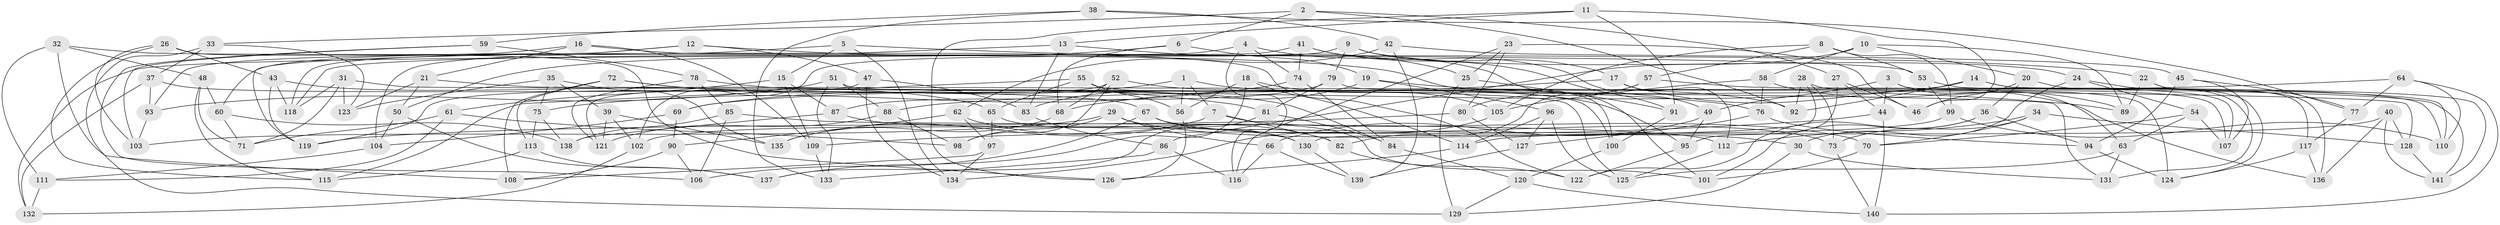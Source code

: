 // Generated by graph-tools (version 1.1) at 2025/03/03/09/25 03:03:07]
// undirected, 141 vertices, 282 edges
graph export_dot {
graph [start="1"]
  node [color=gray90,style=filled];
  1;
  2;
  3;
  4;
  5;
  6;
  7;
  8;
  9;
  10;
  11;
  12;
  13;
  14;
  15;
  16;
  17;
  18;
  19;
  20;
  21;
  22;
  23;
  24;
  25;
  26;
  27;
  28;
  29;
  30;
  31;
  32;
  33;
  34;
  35;
  36;
  37;
  38;
  39;
  40;
  41;
  42;
  43;
  44;
  45;
  46;
  47;
  48;
  49;
  50;
  51;
  52;
  53;
  54;
  55;
  56;
  57;
  58;
  59;
  60;
  61;
  62;
  63;
  64;
  65;
  66;
  67;
  68;
  69;
  70;
  71;
  72;
  73;
  74;
  75;
  76;
  77;
  78;
  79;
  80;
  81;
  82;
  83;
  84;
  85;
  86;
  87;
  88;
  89;
  90;
  91;
  92;
  93;
  94;
  95;
  96;
  97;
  98;
  99;
  100;
  101;
  102;
  103;
  104;
  105;
  106;
  107;
  108;
  109;
  110;
  111;
  112;
  113;
  114;
  115;
  116;
  117;
  118;
  119;
  120;
  121;
  122;
  123;
  124;
  125;
  126;
  127;
  128;
  129;
  130;
  131;
  132;
  133;
  134;
  135;
  136;
  137;
  138;
  139;
  140;
  141;
  1 -- 69;
  1 -- 56;
  1 -- 92;
  1 -- 7;
  2 -- 6;
  2 -- 27;
  2 -- 33;
  2 -- 92;
  3 -- 107;
  3 -- 44;
  3 -- 49;
  3 -- 63;
  4 -- 132;
  4 -- 101;
  4 -- 116;
  4 -- 74;
  5 -- 134;
  5 -- 22;
  5 -- 15;
  5 -- 60;
  6 -- 68;
  6 -- 19;
  6 -- 50;
  7 -- 70;
  7 -- 82;
  7 -- 135;
  8 -- 57;
  8 -- 105;
  8 -- 99;
  8 -- 53;
  9 -- 79;
  9 -- 24;
  9 -- 17;
  9 -- 102;
  10 -- 58;
  10 -- 89;
  10 -- 86;
  10 -- 20;
  11 -- 13;
  11 -- 126;
  11 -- 91;
  11 -- 46;
  12 -- 100;
  12 -- 47;
  12 -- 118;
  12 -- 119;
  13 -- 104;
  13 -- 25;
  13 -- 83;
  14 -- 69;
  14 -- 110;
  14 -- 141;
  14 -- 92;
  15 -- 61;
  15 -- 87;
  15 -- 109;
  16 -- 21;
  16 -- 93;
  16 -- 109;
  16 -- 122;
  17 -- 136;
  17 -- 112;
  17 -- 68;
  18 -- 137;
  18 -- 114;
  18 -- 105;
  18 -- 56;
  19 -- 83;
  19 -- 96;
  19 -- 89;
  20 -- 131;
  20 -- 46;
  20 -- 36;
  21 -- 128;
  21 -- 50;
  21 -- 123;
  22 -- 89;
  22 -- 136;
  22 -- 117;
  23 -- 25;
  23 -- 46;
  23 -- 116;
  23 -- 80;
  24 -- 30;
  24 -- 54;
  24 -- 124;
  25 -- 91;
  25 -- 129;
  26 -- 43;
  26 -- 126;
  26 -- 115;
  26 -- 103;
  27 -- 44;
  27 -- 46;
  27 -- 95;
  28 -- 130;
  28 -- 73;
  28 -- 124;
  28 -- 92;
  29 -- 98;
  29 -- 66;
  29 -- 30;
  29 -- 103;
  30 -- 131;
  30 -- 129;
  31 -- 131;
  31 -- 123;
  31 -- 71;
  31 -- 118;
  32 -- 48;
  32 -- 111;
  32 -- 53;
  32 -- 108;
  33 -- 129;
  33 -- 123;
  33 -- 37;
  34 -- 73;
  34 -- 128;
  34 -- 70;
  34 -- 112;
  35 -- 39;
  35 -- 123;
  35 -- 135;
  35 -- 75;
  36 -- 101;
  36 -- 122;
  36 -- 94;
  37 -- 93;
  37 -- 67;
  37 -- 132;
  38 -- 59;
  38 -- 42;
  38 -- 133;
  38 -- 77;
  39 -- 102;
  39 -- 135;
  39 -- 121;
  40 -- 114;
  40 -- 128;
  40 -- 141;
  40 -- 136;
  41 -- 49;
  41 -- 118;
  41 -- 91;
  41 -- 74;
  42 -- 62;
  42 -- 139;
  42 -- 45;
  43 -- 119;
  43 -- 118;
  43 -- 65;
  44 -- 109;
  44 -- 140;
  45 -- 77;
  45 -- 107;
  45 -- 94;
  47 -- 121;
  47 -- 83;
  47 -- 134;
  48 -- 71;
  48 -- 115;
  48 -- 60;
  49 -- 95;
  49 -- 66;
  50 -- 137;
  50 -- 104;
  51 -- 133;
  51 -- 125;
  51 -- 88;
  51 -- 93;
  52 -- 95;
  52 -- 68;
  52 -- 98;
  52 -- 119;
  53 -- 99;
  53 -- 107;
  54 -- 63;
  54 -- 70;
  54 -- 107;
  55 -- 56;
  55 -- 115;
  55 -- 65;
  55 -- 100;
  56 -- 126;
  57 -- 80;
  57 -- 82;
  57 -- 141;
  58 -- 76;
  58 -- 89;
  58 -- 105;
  59 -- 103;
  59 -- 106;
  59 -- 78;
  60 -- 138;
  60 -- 71;
  61 -- 111;
  61 -- 98;
  61 -- 71;
  62 -- 97;
  62 -- 82;
  62 -- 90;
  63 -- 125;
  63 -- 131;
  64 -- 110;
  64 -- 88;
  64 -- 77;
  64 -- 140;
  65 -- 101;
  65 -- 97;
  66 -- 139;
  66 -- 116;
  67 -- 130;
  67 -- 106;
  67 -- 73;
  68 -- 135;
  69 -- 104;
  69 -- 90;
  70 -- 101;
  72 -- 113;
  72 -- 108;
  72 -- 76;
  72 -- 81;
  73 -- 140;
  74 -- 84;
  74 -- 75;
  75 -- 138;
  75 -- 113;
  76 -- 94;
  76 -- 127;
  77 -- 117;
  78 -- 84;
  78 -- 85;
  78 -- 121;
  79 -- 81;
  79 -- 110;
  79 -- 87;
  80 -- 119;
  80 -- 127;
  81 -- 84;
  81 -- 137;
  82 -- 122;
  83 -- 86;
  84 -- 120;
  85 -- 138;
  85 -- 106;
  85 -- 112;
  86 -- 133;
  86 -- 116;
  87 -- 130;
  87 -- 138;
  88 -- 121;
  88 -- 98;
  90 -- 108;
  90 -- 106;
  91 -- 100;
  93 -- 103;
  94 -- 124;
  95 -- 122;
  96 -- 127;
  96 -- 125;
  96 -- 114;
  97 -- 108;
  97 -- 134;
  99 -- 110;
  99 -- 102;
  100 -- 120;
  102 -- 132;
  104 -- 111;
  105 -- 134;
  109 -- 133;
  111 -- 132;
  112 -- 125;
  113 -- 115;
  113 -- 137;
  114 -- 126;
  117 -- 136;
  117 -- 124;
  120 -- 129;
  120 -- 140;
  127 -- 139;
  128 -- 141;
  130 -- 139;
}
